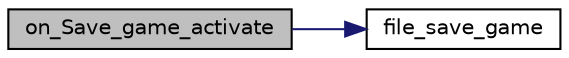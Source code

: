 digraph "on_Save_game_activate"
{
  edge [fontname="Helvetica",fontsize="10",labelfontname="Helvetica",labelfontsize="10"];
  node [fontname="Helvetica",fontsize="10",shape=record];
  rankdir="LR";
  Node1 [label="on_Save_game_activate",height=0.2,width=0.4,color="black", fillcolor="grey75", style="filled", fontcolor="black"];
  Node1 -> Node2 [color="midnightblue",fontsize="10",style="solid",fontname="Helvetica"];
  Node2 [label="file_save_game",height=0.2,width=0.4,color="black", fillcolor="white", style="filled",URL="$loadsave_8c.html#a9e20af3b8b1e387c2b42a32eebea5190",tooltip="TBD. "];
}
